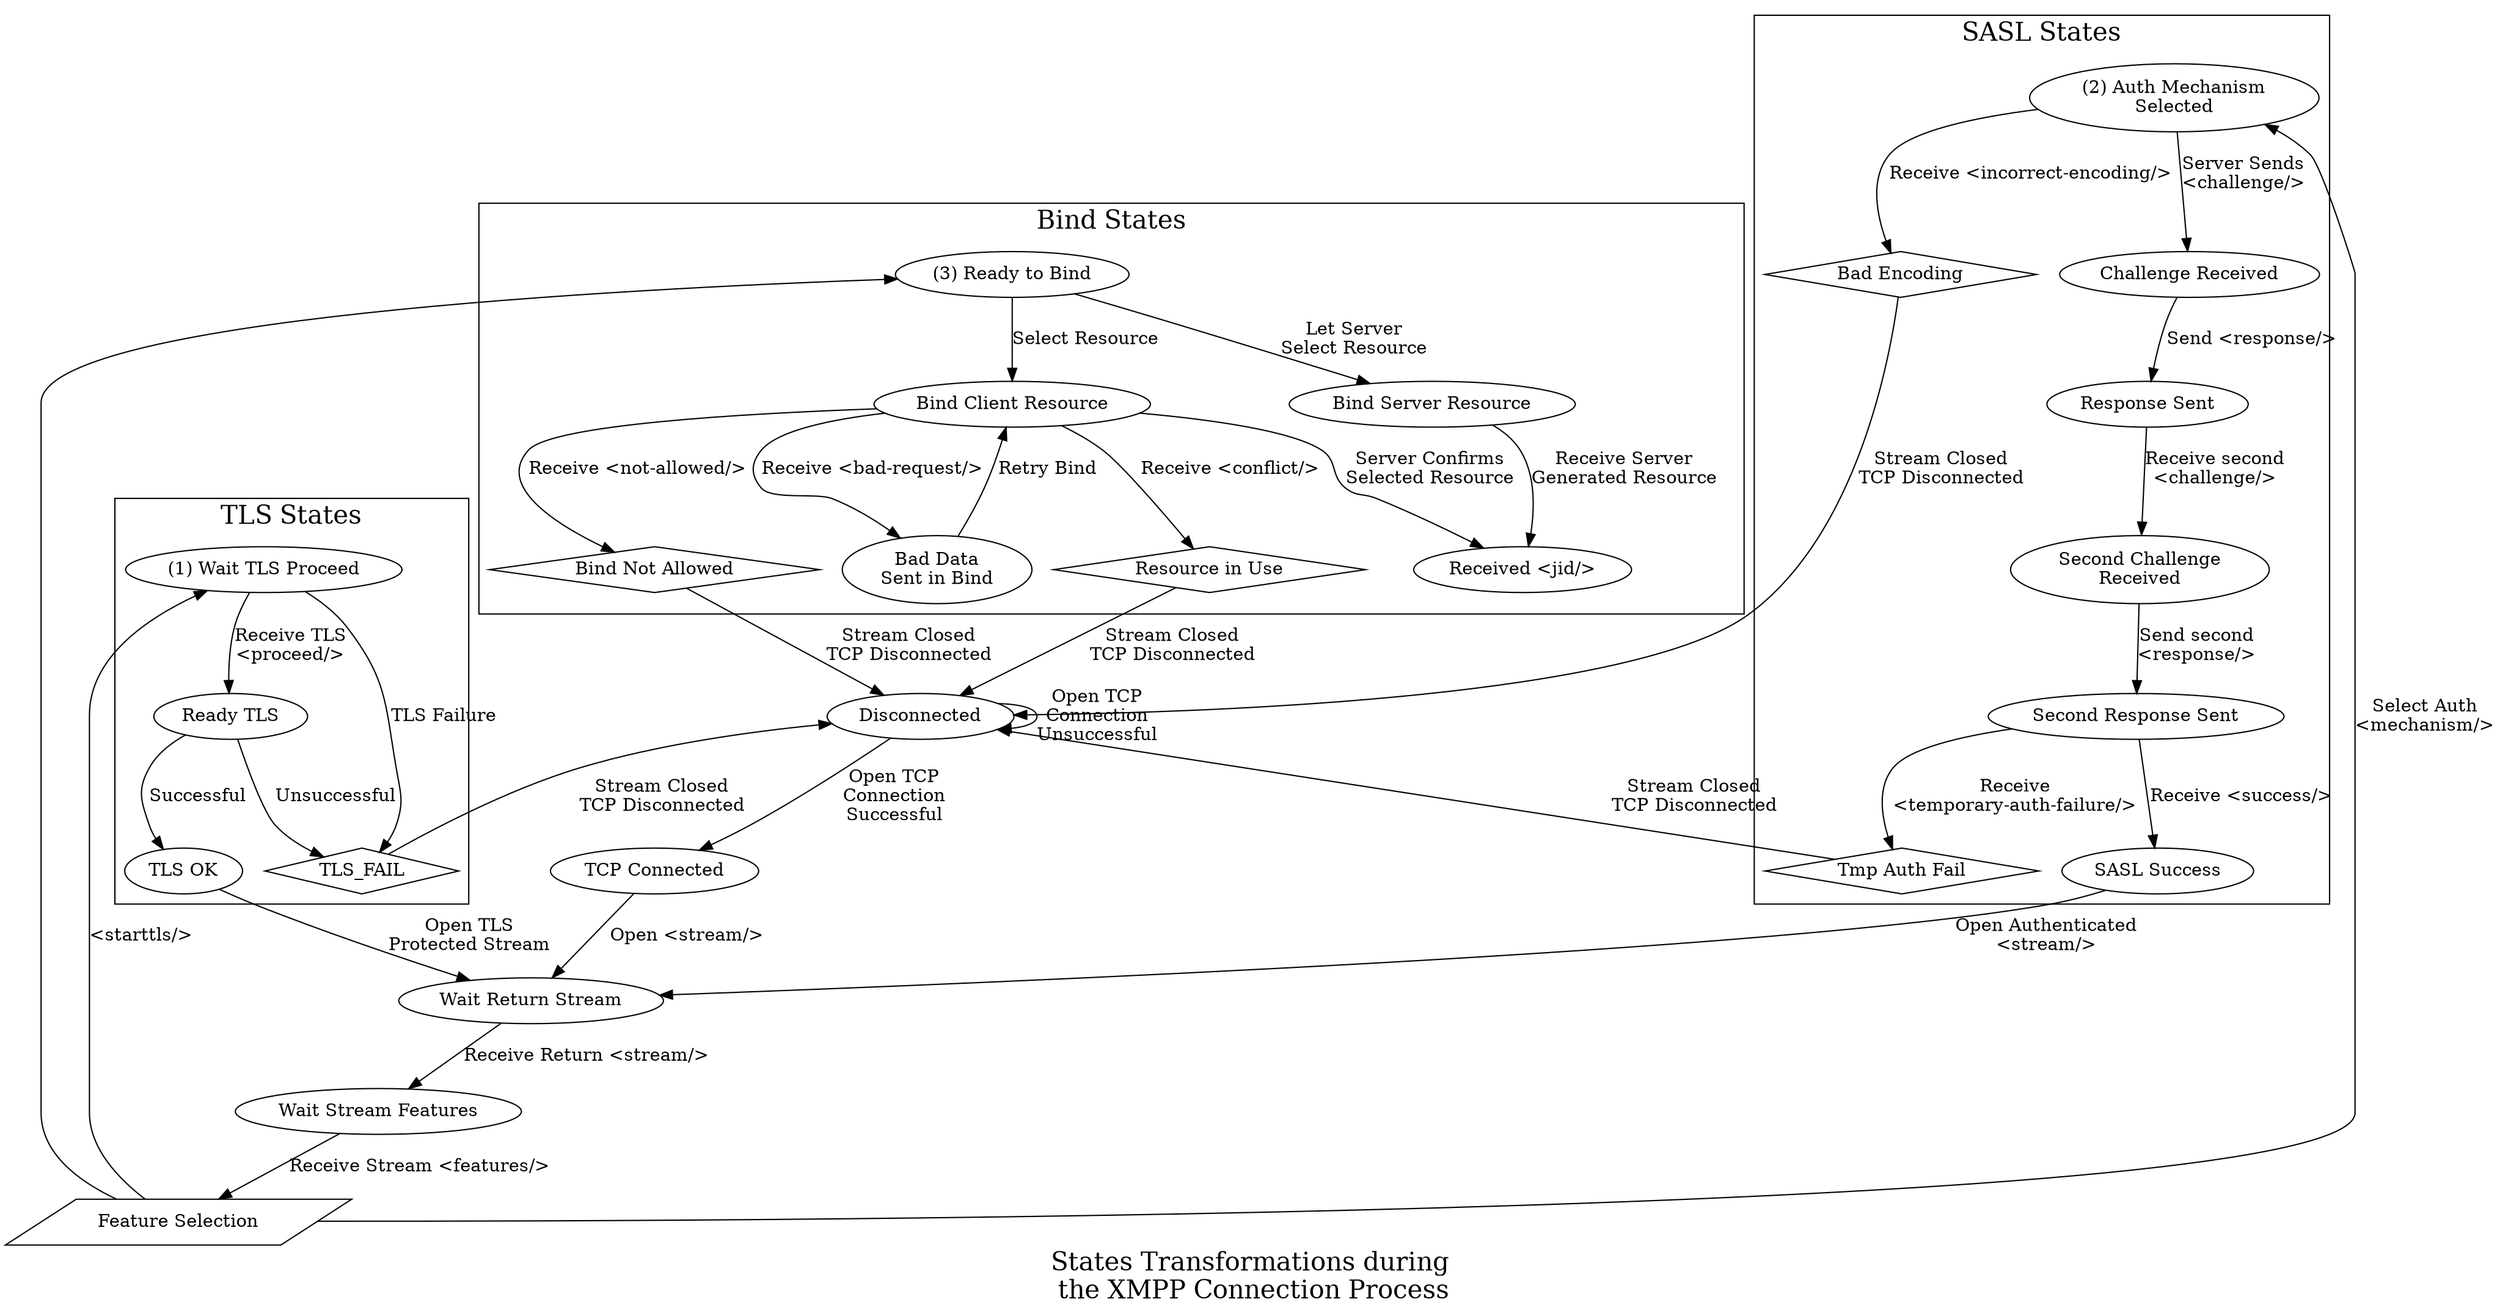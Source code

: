 digraph ConnectionStates {
	overlap = false;
	
	node [shape=diamond]; "Bad Encoding" "Tmp Auth Fail" "TLS_FAIL" "Bind Not Allowed" "Resource in Use"
	node [shape=parallelogram]; "Feature Selection";
	node [shape=ellipse];

	"Disconnected" -> "TCP Connected" [label="Open TCP\nConnection\nSuccessful"];
	"Disconnected" -> "Disconnected" [label="Open TCP\nConnection\nUnsuccessful"];
	"TCP Connected" -> "Wait Return Stream" [label="Open <stream/>"];
	"Wait Return Stream" -> "Wait Stream Features" [label="Receive Return <stream/>"];
	"Wait Stream Features" -> "Feature Selection" [label="Receive Stream <features/>"];
	
	"Feature Selection" -> "(1) Wait TLS Proceed" [label="<starttls/>"];
	"Feature Selection" -> "(2) Auth Mechanism\nSelected" [label="Select Auth\n<mechanism/>"];
	"Feature Selection" -> "(3) Ready to Bind";
	
	"TLS_FAIL" -> "Disconnected" [label="Stream Closed\nTCP Disconnected"];
	"Bad Encoding" -> "Disconnected" [label="Stream Closed\nTCP Disconnected"];
	"Tmp Auth Fail" -> "Disconnected" [label="Stream Closed\nTCP Disconnected"];
	"Bind Not Allowed" -> "Disconnected" [label="Stream Closed\nTCP Disconnected"];
	"Resource in Use" -> "Disconnected" [label="Stream Closed\nTCP Disconnected"];
	
	"TLS OK" -> "Wait Return Stream" [label="Open TLS\nProtected Stream"];
	"SASL Success" -> "Wait Return Stream" [label="Open Authenticated\n<stream/>"];
	
	subgraph cluster_TLSStates {
		label = "TLS States";
		color = black;
		"(1) Wait TLS Proceed" -> "TLS_FAIL" [label="TLS Failure"];
		"(1) Wait TLS Proceed" -> "Ready TLS" [label="Receive TLS\n<proceed/>"];
		"Ready TLS" -> "TLS_FAIL" [label="Unsuccessful"];
		"Ready TLS" -> "TLS OK" [label="Successful"];
		fontsize = 20;
	}
	
	subgraph cluster_SASLStates {
		label = "SASL States";
		color = black;
		"(2) Auth Mechanism\nSelected" -> "Challenge Received" [label="Server Sends\n<challenge/>"];
		"(2) Auth Mechanism\nSelected" -> "Bad Encoding" [label="Receive <incorrect-encoding/>"];
		"Challenge Received" -> "Response Sent" [label="Send <response/>"];
		"Response Sent" -> "Second Challenge\nReceived" [label="Receive second\n<challenge/>"];
		"Second Challenge\nReceived" -> "Second Response Sent" [label="Send second\n<response/>"];
		"Second Response Sent" -> "SASL Success" [label="Receive <success/>"];
		"Second Response Sent" -> "Tmp Auth Fail" [label="Receive\n<temporary-auth-failure/>"];
		fontsize = 20;
	}
	
	subgraph cluster_BindStates {
		label = "Bind States";
		color = black;
		"(3) Ready to Bind" -> "Bind Client Resource" [label="Select Resource"];
		"(3) Ready to Bind" -> "Bind Server Resource" [label="Let Server\nSelect Resource"];
		
		"Bind Client Resource" -> "Received <jid/>" [label="Server Confirms\nSelected Resource"];
		"Bind Server Resource" -> "Received <jid/>" [label="Receive Server\nGenerated Resource"];
		
		"Bind Client Resource" -> "Bad Data\nSent in Bind" [label="Receive <bad-request/>"];
		"Bad Data\nSent in Bind" -> "Bind Client Resource" [label="Retry Bind"];
		
		"Bind Client Resource"-> "Bind Not Allowed" [label="Receive <not-allowed/>"];
		
		"Bind Client Resource" -> "Resource in Use" [label="Receive <conflict/>"];
		fontsize = 20;
	}
	
	label = "States Transformations during\n the XMPP Connection Process";
	fontsize = 20;
}
